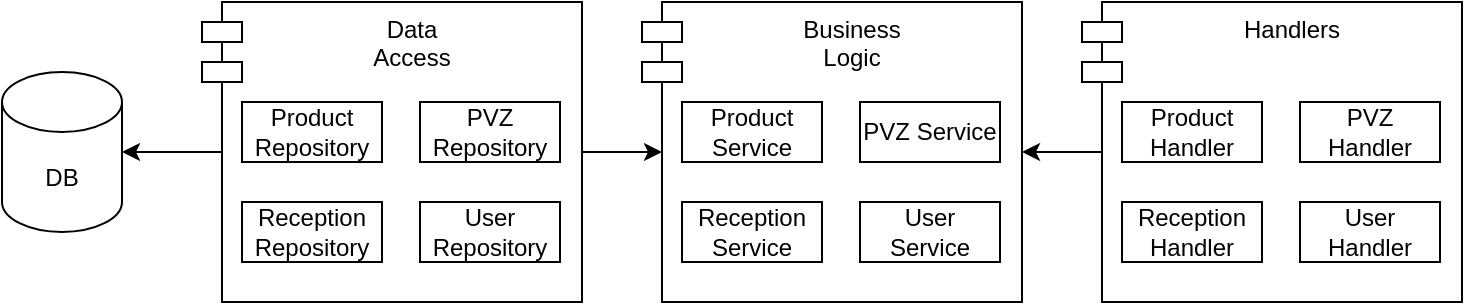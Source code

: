 <mxfile version="21.6.8" type="device">
  <diagram name="Страница — 1" id="2zSKAXVJgCGpiuHGIqeq">
    <mxGraphModel dx="1941" dy="595" grid="1" gridSize="10" guides="1" tooltips="1" connect="1" arrows="1" fold="1" page="1" pageScale="1" pageWidth="827" pageHeight="1169" math="0" shadow="0">
      <root>
        <mxCell id="0" />
        <mxCell id="1" parent="0" />
        <mxCell id="2_tLbDyZjP3ROXE5uJ6R-1" value="" style="edgeStyle=orthogonalEdgeStyle;rounded=0;orthogonalLoop=1;jettySize=auto;html=1;exitX=0;exitY=0.5;exitDx=10;exitDy=0;exitPerimeter=0;" edge="1" parent="1" source="2_tLbDyZjP3ROXE5uJ6R-2" target="2_tLbDyZjP3ROXE5uJ6R-3">
          <mxGeometry relative="1" as="geometry" />
        </mxCell>
        <mxCell id="2_tLbDyZjP3ROXE5uJ6R-2" value="Handlers" style="shape=module;align=left;spacingLeft=20;align=center;verticalAlign=top;whiteSpace=wrap;html=1;" vertex="1" parent="1">
          <mxGeometry x="490" y="220" width="190" height="150" as="geometry" />
        </mxCell>
        <mxCell id="2_tLbDyZjP3ROXE5uJ6R-3" value="Business&lt;br&gt;Logic" style="shape=module;align=left;spacingLeft=20;align=center;verticalAlign=top;whiteSpace=wrap;html=1;" vertex="1" parent="1">
          <mxGeometry x="270" y="220" width="190" height="150" as="geometry" />
        </mxCell>
        <mxCell id="2_tLbDyZjP3ROXE5uJ6R-4" value="" style="edgeStyle=orthogonalEdgeStyle;rounded=0;orthogonalLoop=1;jettySize=auto;html=1;exitX=0;exitY=0.5;exitDx=10;exitDy=0;exitPerimeter=0;" edge="1" parent="1" source="2_tLbDyZjP3ROXE5uJ6R-6" target="2_tLbDyZjP3ROXE5uJ6R-7">
          <mxGeometry relative="1" as="geometry" />
        </mxCell>
        <mxCell id="2_tLbDyZjP3ROXE5uJ6R-5" value="" style="edgeStyle=orthogonalEdgeStyle;rounded=0;orthogonalLoop=1;jettySize=auto;html=1;entryX=0;entryY=0.5;entryDx=10;entryDy=0;entryPerimeter=0;" edge="1" parent="1" source="2_tLbDyZjP3ROXE5uJ6R-6" target="2_tLbDyZjP3ROXE5uJ6R-3">
          <mxGeometry relative="1" as="geometry" />
        </mxCell>
        <mxCell id="2_tLbDyZjP3ROXE5uJ6R-6" value="Data&lt;br&gt;Access" style="shape=module;align=left;spacingLeft=20;align=center;verticalAlign=top;whiteSpace=wrap;html=1;" vertex="1" parent="1">
          <mxGeometry x="50" y="220" width="190" height="150" as="geometry" />
        </mxCell>
        <mxCell id="2_tLbDyZjP3ROXE5uJ6R-7" value="DB" style="shape=cylinder3;whiteSpace=wrap;html=1;boundedLbl=1;backgroundOutline=1;size=15;" vertex="1" parent="1">
          <mxGeometry x="-50" y="255" width="60" height="80" as="geometry" />
        </mxCell>
        <mxCell id="2_tLbDyZjP3ROXE5uJ6R-14" value="Product Service" style="html=1;whiteSpace=wrap;" vertex="1" parent="1">
          <mxGeometry x="290" y="270" width="70" height="30" as="geometry" />
        </mxCell>
        <mxCell id="2_tLbDyZjP3ROXE5uJ6R-16" value="PVZ Service" style="html=1;whiteSpace=wrap;" vertex="1" parent="1">
          <mxGeometry x="379" y="270" width="70" height="30" as="geometry" />
        </mxCell>
        <mxCell id="2_tLbDyZjP3ROXE5uJ6R-21" value="Product Repository" style="html=1;whiteSpace=wrap;" vertex="1" parent="1">
          <mxGeometry x="70" y="270" width="70" height="30" as="geometry" />
        </mxCell>
        <mxCell id="2_tLbDyZjP3ROXE5uJ6R-23" value="PVZ Repository" style="html=1;whiteSpace=wrap;" vertex="1" parent="1">
          <mxGeometry x="159" y="270" width="70" height="30" as="geometry" />
        </mxCell>
        <mxCell id="2_tLbDyZjP3ROXE5uJ6R-28" value="Product Handler" style="html=1;whiteSpace=wrap;" vertex="1" parent="1">
          <mxGeometry x="510" y="270" width="70" height="30" as="geometry" />
        </mxCell>
        <mxCell id="2_tLbDyZjP3ROXE5uJ6R-30" value="PVZ Handler" style="html=1;whiteSpace=wrap;" vertex="1" parent="1">
          <mxGeometry x="599" y="270" width="70" height="30" as="geometry" />
        </mxCell>
        <mxCell id="2_tLbDyZjP3ROXE5uJ6R-31" value="Reception Handler" style="html=1;whiteSpace=wrap;" vertex="1" parent="1">
          <mxGeometry x="510" y="320" width="70" height="30" as="geometry" />
        </mxCell>
        <mxCell id="2_tLbDyZjP3ROXE5uJ6R-32" value="User Handler" style="html=1;whiteSpace=wrap;" vertex="1" parent="1">
          <mxGeometry x="599" y="320" width="70" height="30" as="geometry" />
        </mxCell>
        <mxCell id="2_tLbDyZjP3ROXE5uJ6R-33" value="Reception Repository" style="html=1;whiteSpace=wrap;" vertex="1" parent="1">
          <mxGeometry x="70" y="320" width="70" height="30" as="geometry" />
        </mxCell>
        <mxCell id="2_tLbDyZjP3ROXE5uJ6R-34" value="User Repository" style="html=1;whiteSpace=wrap;" vertex="1" parent="1">
          <mxGeometry x="159" y="320" width="70" height="30" as="geometry" />
        </mxCell>
        <mxCell id="2_tLbDyZjP3ROXE5uJ6R-35" value="Reception Service" style="html=1;whiteSpace=wrap;" vertex="1" parent="1">
          <mxGeometry x="290" y="320" width="70" height="30" as="geometry" />
        </mxCell>
        <mxCell id="2_tLbDyZjP3ROXE5uJ6R-36" value="User Service" style="html=1;whiteSpace=wrap;" vertex="1" parent="1">
          <mxGeometry x="379" y="320" width="70" height="30" as="geometry" />
        </mxCell>
      </root>
    </mxGraphModel>
  </diagram>
</mxfile>
